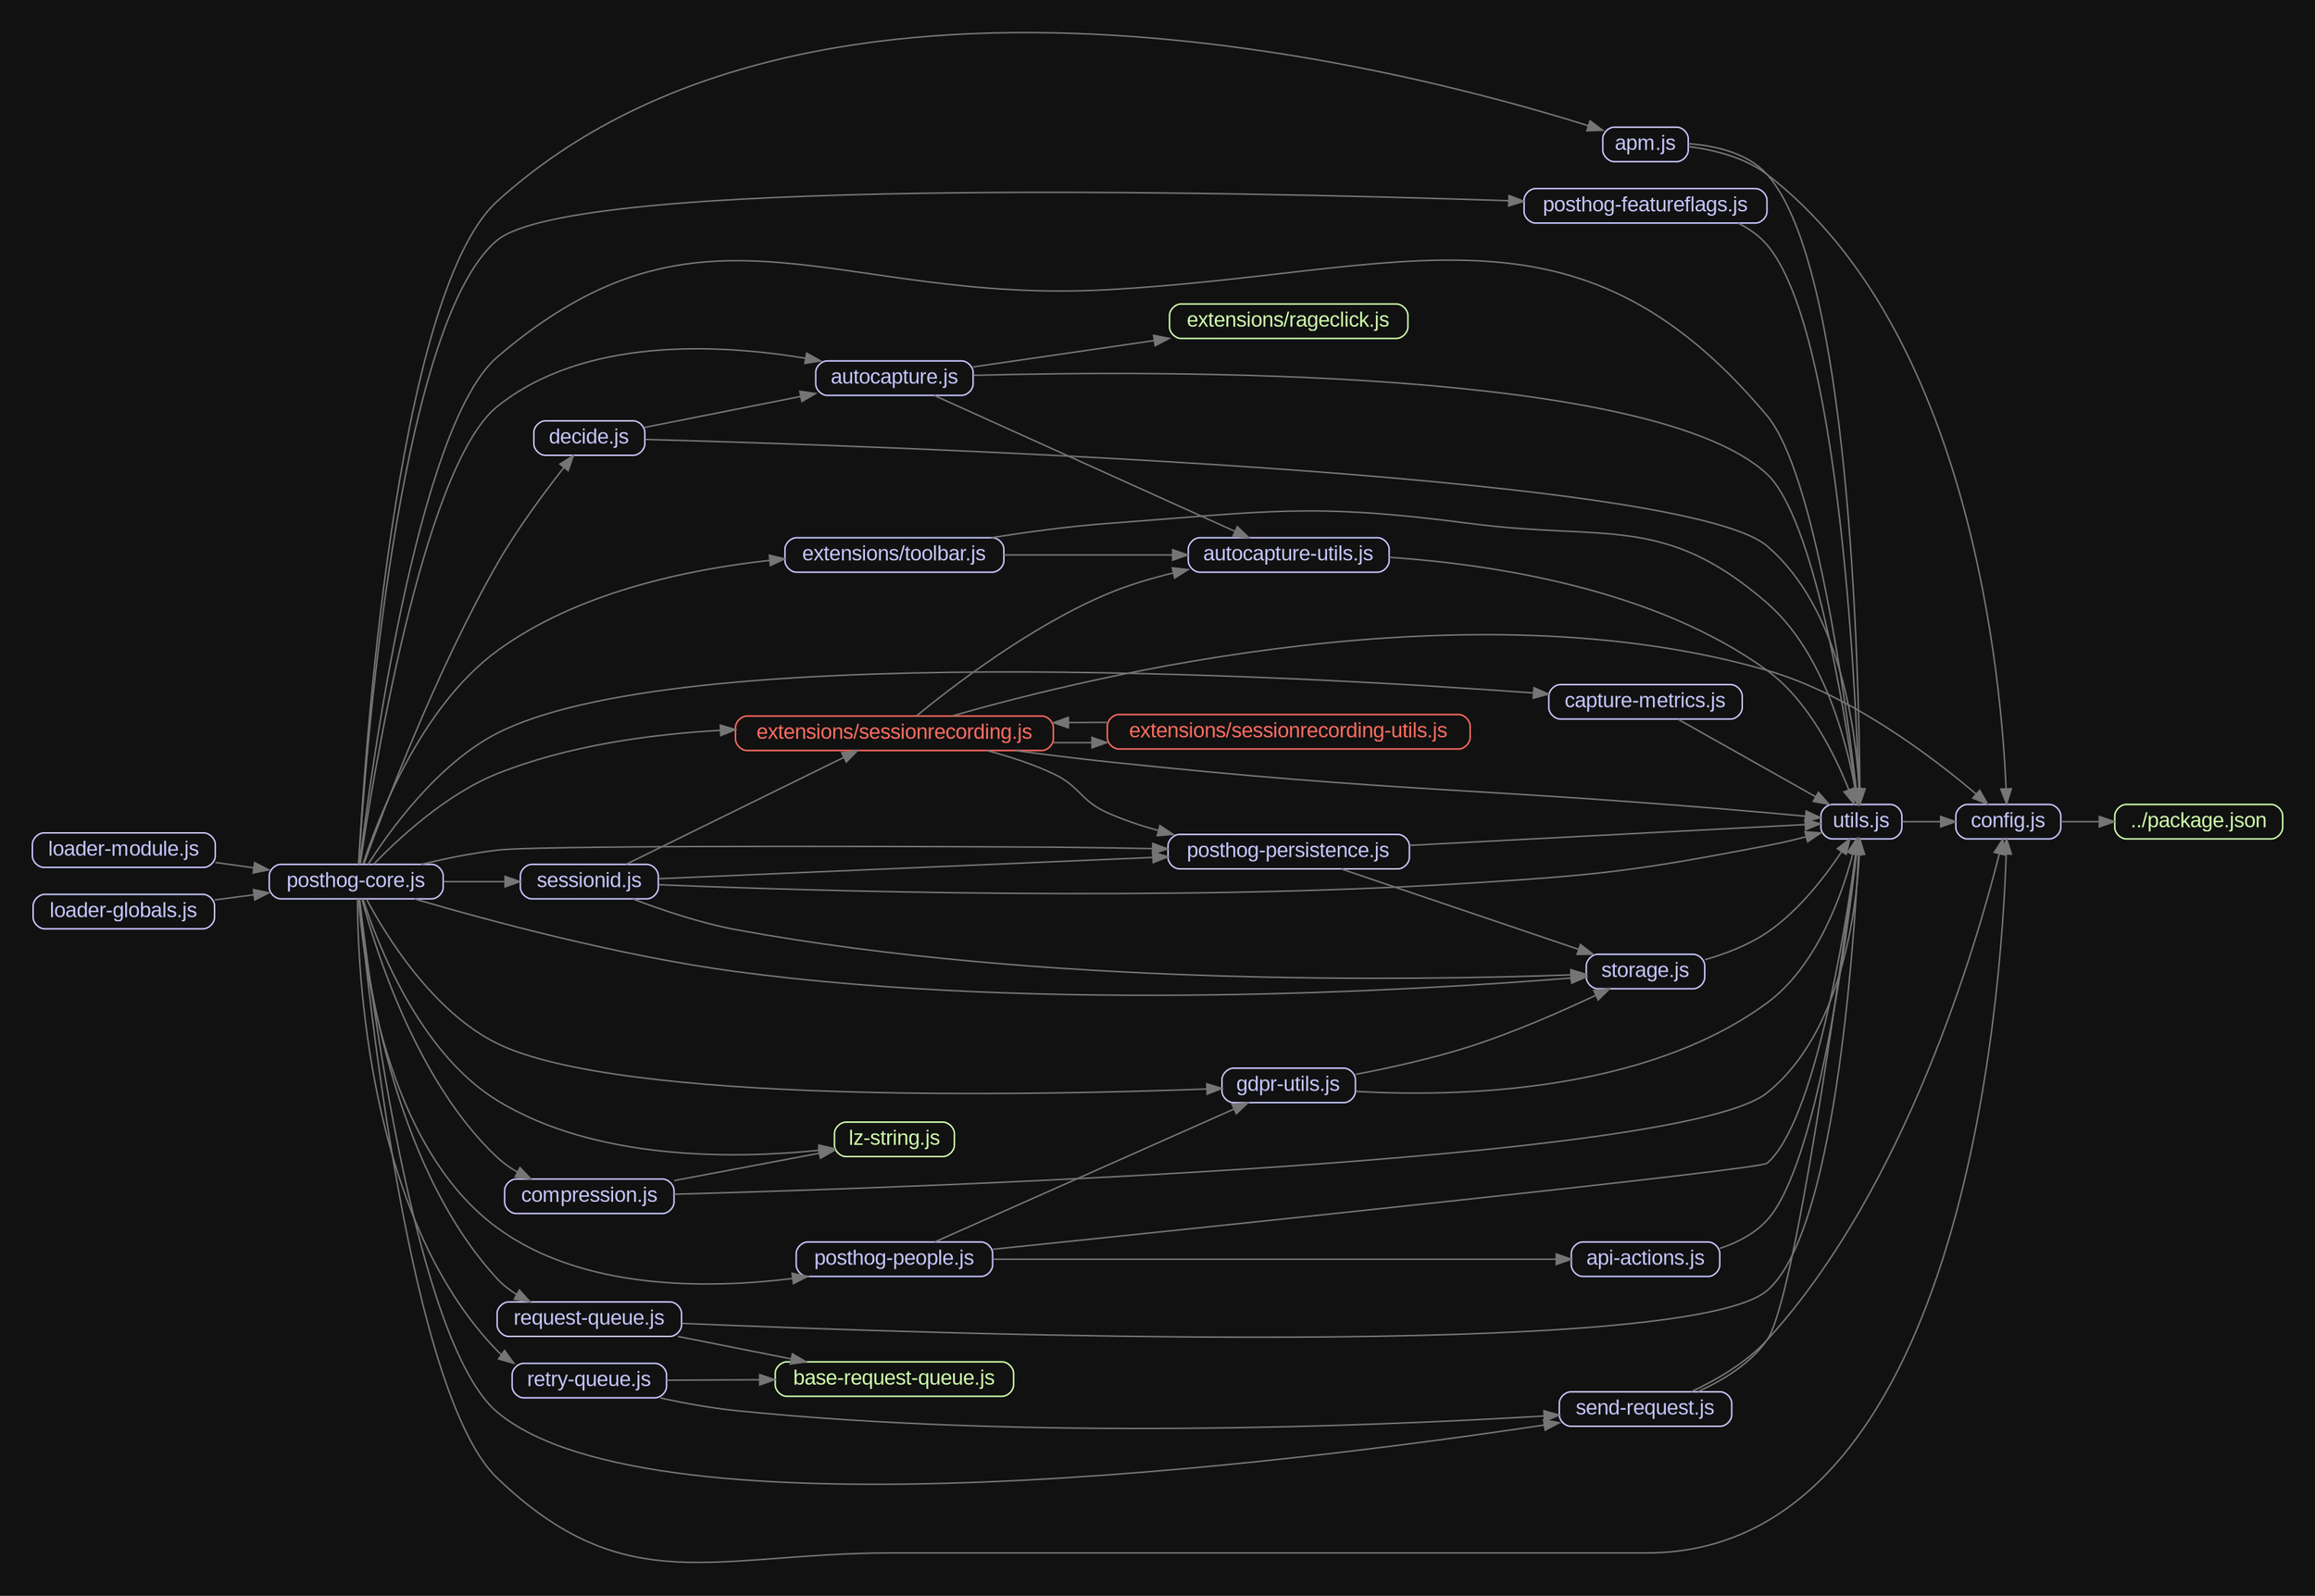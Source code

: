 digraph G {
	graph [bb="0,0,2438,1588.5",
		bgcolor="#111111",
		layout=dot,
		overlap=false,
		pad=0.3,
		rankdir=LR
	];
	node [color="#c6c5fe",
		fontcolor="#c6c5fe",
		fontname=Arial,
		fontsize="14px",
		height=0,
		label="\N",
		shape=box,
		style=rounded
	];
	edge [color="#757575"];
	"../package.json"	[color="#cfffac",
		fontcolor="#cfffac",
		height=0.31944,
		pos="2382,230.08",
		width=1.5556];
	"apm.js" -> "utils.js"	[pos="e,2154.8,983.35 1941.7,264.59 1981.6,258.79 2053.5,255.38 2092,296.08 2139.7,346.43 2152.4,860.12 2154.6,973.16"];
	"config.js"	[height=0.31944,
		pos="2255,230.08",
		width=0.97222];
	"apm.js" -> "config.js"	[pos="e,2219.9,237.61 1941.6,268.29 1991.1,264.99 2096.1,257.05 2184,244.08 2192.5,242.83 2201.4,241.24 2210.1,239.58"];
	"autocapture-utils.js"	[height=0.31944,
		pos="1575,1054.1",
		width=1.8611];
	"autocapture-utils.js" -> "utils.js"	[pos="e,2137.9,1006.6 1642.2,1059.7 1741.8,1066.1 1935.2,1070.9 2092,1028.1 2104.9,1024.5 2118.2,1018.1 2129.3,1011.8"];
	"autocapture.js"	[height=0.31944,
		pos="1202.5,1373.1",
		width=1.4583];
	"autocapture.js" -> "autocapture-utils.js"	[pos="e,1565.9,1065.9 1226.7,1361.5 1267.7,1340.4 1355,1292.7 1418,1238.1 1478.1,1186 1534.9,1109.9 1560.2,1074.1"];
	"autocapture.js" -> "utils.js"	[pos="e,2154.8,1006.9 1255.3,1375.3 1435.6,1382.5 2028.7,1401.7 2092,1347.1 2142.2,1303.8 2152.5,1087.7 2154.5,1017.3"];
	"extensions/rageclick.js"	[color="#cfffac",
		fontcolor="#cfffac",
		height=0.31944,
		pos="1575,1413.1",
		width=2.2083];
	"autocapture.js" -> "extensions/rageclick.js"	[pos="e,1495.5,1403.1 1255.1,1377.8 1298.6,1381.8 1362.4,1388 1418,1394.1 1439.9,1396.5 1463.4,1399.3 1485.5,1401.9"];
	"capture-metrics.js"	[height=0.31944,
		pos="796.5,1101.1",
		width=1.7917];
	"capture-metrics.js" -> "utils.js"	[pos="e,2147.2,1006.8 861.06,1100.7 889.8,1102.7 923.41,1108.4 951,1122.1 971.27,1132.1 966.09,1149.4 987,1158.1 1164,1231.4 1227,1172 \
1418,1158.1 1720,1136 1822,1196.1 2092,1059.1 2112.2,1048.8 2129.8,1029.6 2141.2,1014.8"];
	"utils.js" -> "config.js"	[pos="e,2252.5,241.81 2158.5,983.37 2169.4,897.59 2236.7,366.39 2251.2,251.83"];
	"compression.js"	[height=0.31944,
		pos="796.5,1142.1",
		width=1.5694];
	"decide.js"	[height=0.31944,
		pos="796.5,1454.1",
		width=1.0278];
	"compression.js" -> "utils.js"	[pos="e,2153.7,1006.8 853.03,1135.5 884.53,1134.7 923.09,1138.9 951,1159.1 982.25,1181.7 954.66,1217 987,1238.1 1038.5,1271.6 2043.9,1267.3 \
2092,1229.1 2125.6,1202.4 2145.7,1069.6 2152.4,1016.8"];
	"lz-string.js"	[color="#cfffac",
		fontcolor="#cfffac",
		height=0.31944,
		pos="1202.5,1096.1",
		width=1.1111];
	"compression.js" -> "lz-string.js"	[pos="e,1162.3,1099.4 853.29,1134.9 882.42,1131.2 918.64,1126.4 951,1122.1 967.01,1119.9 970.96,1119 987,1117.1 1043.6,1110.4 1108.8,1104.2 \
1152.3,1100.3"];
	"decide.js" -> "autocapture.js"	[pos="e,1149.7,1369 833.76,1453.8 866.08,1452.2 913.87,1446.6 951,1428.1 970.7,1418.3 966.97,1403.2 987,1394.1 1035,1372.2 1095.2,1368.1 \
1139.6,1368.7"];
	"decide.js" -> "utils.js"	[pos="e,2154.9,1006.7 833.6,1454.7 1033.5,1458 1999.6,1469.2 2092,1379.1 2144.1,1328.2 2153.1,1090.9 2154.7,1017.1"];
	"extensions/sessionrecording-utils.js"	[color="#ff6c60",
		fontcolor="#ff6c60",
		height=0.31944,
		pos="1575,698.08",
		width=3.3611];
	"extensions/sessionrecording.js"	[color="#ff6c60",
		fontcolor="#ff6c60",
		height=0.31944,
		pos="1202.5,658.08",
		width=2.9444];
	"extensions/sessionrecording-utils.js" -> "extensions/sessionrecording.js"	[pos="e,1263,669.62 1454,691.48 1394.2,685.77 1324.1,677.88 1273.2,671.02"];
	"extensions/sessionrecording.js" -> "autocapture-utils.js"	[pos="e,1563.9,1042.6 1308.8,665.09 1347.9,672.91 1389.7,688.31 1418,718.08 1467.9,770.58 1425.2,810.6 1454,877.08 1481.1,939.65 1531.1,\
1003.6 1557.2,1034.7"];
	"extensions/sessionrecording.js" -> "utils.js"	[pos="e,2153.4,983.38 1308.8,655.55 1519.4,652.82 1981.6,659.28 2092,764.08 2122.6,793.13 2144.3,921.48 2152,973.28"];
	"extensions/sessionrecording.js" -> "extensions/sessionrecording-utils.js"	[pos="e,1514.7,686.57 1308.7,663.28 1371.5,669.07 1449.6,677.75 1504.7,685.2"];
	"posthog-persistence.js"	[height=0.31944,
		pos="1575,384.08",
		width=2.2361];
	"extensions/sessionrecording.js" -> "posthog-persistence.js"	[pos="e,1552.6,395.6 1308.7,668.96 1347.2,667.37 1388.6,658.28 1418,632.08 1469.2,586.46 1417.5,540.14 1454,482.08 1476.4,446.47 1516.2,\
417.8 1543.8,400.88"];
	"extensions/sessionrecording.js" -> "config.js"	[pos="e,2219.9,228.31 1308.5,653.23 1348.4,645.9 1390.7,630.48 1418,599.08 1499.5,505.4 1372,415.28 1454,322.08 1553.9,208.56 2056.1,221.19 \
2209.5,227.84"];
	"posthog-persistence.js" -> "utils.js"	[pos="e,2154.4,983.4 1639.2,395.59 1776.1,420.59 2088.1,477.92 2092,482.08 2126.2,518.54 2148.6,879.82 2153.8,973.16"];
	"storage.js"	[height=0.31944,
		pos="1912,502.08",
		width=1.0972];
	"posthog-persistence.js" -> "storage.js"	[pos="e,1872.2,501.09 1655.5,392.6 1669.8,396.49 1683.9,402.08 1696,410.08 1719.1,425.39 1709,445.63 1732,461.08 1770.7,487.04 1823.6,\
496.72 1861.9,500.25"];
	"extensions/toolbar.js"	[height=0.31944,
		pos="1202.5,1016.1",
		width=2.0278];
	"extensions/toolbar.js" -> "autocapture-utils.js"	[pos="e,1507.8,1047.3 1275.8,1023.5 1339.7,1030 1432.5,1039.6 1497.6,1046.2"];
	"extensions/toolbar.js" -> "utils.js"	[pos="e,2127.6,995.68 1275.8,1014.5 1465.8,1010.3 1974.3,999.06 2117.2,995.91"];
	"posthog-featureflags.js"	[height=0.31944,
		pos="796.5,76.077",
		width=2.25];
	"posthog-featureflags.js" -> "utils.js"	[pos="e,2154.9,983.46 842.95,64.503 1030.9,19.653 1753.6,-122.41 2092,249.08 2142,304 2152.9,855.86 2154.7,973.21"];
	"gdpr-utils.js"	[height=0.31944,
		pos="1575,856.08",
		width=1.2361];
	"gdpr-utils.js" -> "utils.js"	[pos="e,2136.3,983.52 1619.6,860.85 1709.8,871.64 1922.9,901.79 2092,962.08 2104.1,966.38 2116.7,972.6 2127.4,978.49"];
	"gdpr-utils.js" -> "storage.js"	[pos="e,1899.8,513.9 1587.1,844.3 1636,792.64 1831.7,585.83 1892.7,521.37"];
	"loader-module.js"	[height=0.31944,
		pos="273.5,760.08",
		width=1.6944];
	"posthog-core.js"	[height=0.31944,
		pos="507.5,780.08",
		width=1.6111];
	"loader-module.js" -> "posthog-core.js"	[pos="e,449.1,775.13 334.55,765.25 366.55,768.01 406.02,771.41 439.07,774.26"];
	"posthog-core.js" -> "apm.js"	[pos="e,1882.4,262.81 513.27,768.51 529.2,729.42 580.92,598.3 606,485.08 620.85,418.01 590.68,223.73 642,178.08 706.42,120.77 1332.1,170.13 \
1418,178.08 1589.3,193.92 1789.8,240.1 1872.4,260.36"];
	"posthog-core.js" -> "autocapture.js"	[pos="e,1151.9,1361.5 565.74,780.55 580.82,783.54 595.74,789.58 606,801.08 659.84,861.38 592.73,1099 642,1163.1 705.25,1245.3 1011.3,1327.3 \
1142,1359.2"];
	"posthog-core.js" -> "capture-metrics.js"	[pos="e,731.78,1106.7 565.51,780.76 580.59,783.75 595.56,789.75 606,801.08 689.24,891.39 556.78,986.63 642,1075.1 662.38,1096.2 693.13,\
1104.1 721.76,1106.2"];
	"posthog-core.js" -> "utils.js"	[pos="e,2154.8,983.35 513.11,768.48 528.51,729.26 578.78,597.81 606,485.08 618.19,434.58 604.5,290.03 642,254.08 766.63,134.58 1246.5,\
194.88 1418,215.08 1560.5,231.86 1590.6,265.63 1732,290.08 1811.3,303.78 2035.5,271.79 2092,329.08 2138.3,375.99 2152,863.23 2154.5,\
973.13"];
	"posthog-core.js" -> "compression.js"	[pos="e,739.84,1150.4 565.65,780.63 580.73,783.63 595.66,789.65 606,801.08 702.29,907.56 541.4,1019.7 642,1122.1 664.33,1144.8 698.92,\
1150.8 729.61,1150.6"];
	"posthog-core.js" -> "decide.js"	[pos="e,759.83,1442.5 565.74,780.28 580.92,783.24 595.88,789.34 606,801.08 686.86,894.84 578.77,1250.6 642,1357.1 666.09,1397.6 714.46,\
1423.9 750.49,1438.8"];
	"posthog-core.js" -> "extensions/sessionrecording.js"	[pos="e,1120.4,646.57 519.21,768.29 540.2,746.12 589.33,698.77 642,680.08 799.18,624.28 996.98,633.39 1110.4,645.47"];
	"posthog-core.js" -> "posthog-persistence.js"	[pos="e,1494.3,383.26 512.12,768.41 530.74,708.66 615.8,438.75 642,410.08 756.12,285.15 821.81,285.72 987,249.08 1080.5,228.33 1340.8,\
192.36 1418,249.08 1461.2,280.79 1413.6,328.91 1454,364.08 1462.7,371.69 1473.3,376.96 1484.4,380.54"];
	"posthog-core.js" -> "extensions/toolbar.js"	[pos="e,1129.2,1016.6 565.67,782.12 580.31,785.21 595.01,790.9 606,801.08 647.17,839.19 599.33,885.64 642,922.08 747.35,1012 822.75,910.7 \
951,963.08 969.52,970.64 968.44,982.62 987,990.08 1028.6,1006.8 1078,1013.6 1118.9,1016"];
	"posthog-core.js" -> "posthog-featureflags.js"	[pos="e,715.25,71.128 513.37,768.53 529.61,729.51 582.23,598.59 606,485.08 623.52,401.41 583.83,164.72 642,102.08 658.25,84.573 681.58,\
76.055 705.15,72.406"];
	"posthog-core.js" -> "gdpr-utils.js"	[pos="e,1530.4,848.98 565.56,786.82 579.34,789.92 593.64,794.45 606,801.08 625.67,811.61 621.32,827.68 642,836.08 642,836.08 1418,836.08 \
1418,836.08 1452.1,838.26 1490.2,843.09 1520.2,847.46"];
	"posthog-people.js"	[height=0.31944,
		pos="1202.5,1217.1",
		width=1.8194];
	"posthog-core.js" -> "posthog-people.js"	[pos="e,1136.7,1213.4 565.62,780.94 580.61,783.95 595.51,789.91 606,801.08 679.27,879.03 565.79,964 642,1039.1 740.74,1136.3 839.36,998.95 \
951,1081.1 981.43,1103.5 958.13,1133.7 987,1158.1 1026,1191 1081.8,1205.6 1126.7,1212.1"];
	"request-queue.js"	[height=0.31944,
		pos="796.5,901.08",
		width=1.7083];
	"posthog-core.js" -> "request-queue.js"	[pos="e,734.69,902.88 565.61,783.61 579.92,786.73 594.46,792.08 606,801.08 634.52,823.32 613.06,852.38 642,874.08 665.43,891.64 696.47,\
899.18 724.52,902.03"];
	"retry-queue.js"	[height=0.31944,
		pos="796.5,700.08",
		width=1.4306];
	"posthog-core.js" -> "retry-queue.js"	[pos="e,745,703.4 529.54,768.55 555.28,754.98 600.55,732.82 642,721.08 671.96,712.59 706.22,707.48 734.76,704.44"];
	"send-request.js"	[height=0.31944,
		pos="1202.5,578.08",
		width=1.5972];
	"posthog-core.js" -> "send-request.js"	[pos="e,1144.8,579.36 510.27,768.57 517.45,726.54 548.56,580.73 642,524.08 700.72,488.48 886.05,501.79 951,524.08 970.17,530.66 968.26,\
544.35 987,552.08 1033.9,571.39 1091.1,577.56 1134.6,579.08"];
	"sessionid.js"	[height=0.31944,
		pos="796.5,464.08",
		width=1.2778];
	"posthog-core.js" -> "sessionid.js"	[pos="e,750.46,461.06 510.02,768.28 516.45,723.64 545.63,563.88 642,490.08 669.79,468.8 708.73,462.39 740.45,461.26"];
	"posthog-core.js" -> "storage.js"	[pos="e,1872.2,494.29 511.33,768.23 524.72,713.23 583.57,483.73 642,444.08 845.12,306.22 1654.6,451.98 1862.3,492.34"];
	"posthog-core.js" -> "config.js"	[pos="e,2240.9,218.56 513.32,768.52 529.39,729.46 581.52,598.44 606,485.08 621.94,411.24 586.18,197.97 642,147.08 701.53,92.803 2014.3,\
110.95 2092,132.08 2148,147.3 2203.8,188.14 2233.1,212.02"];
	"posthog-core.js" -> "lz-string.js"	[pos="e,1162.5,1093.2 565.69,781.17 580.6,784.2 595.42,790.11 606,801.08 669.59,867.04 576.01,940.5 642,1004.1 691.93,1052.2 884.34,1028 \
951,1047.1 967.84,1051.9 970.2,1058.1 987,1063.1 1042.4,1079.3 1108.3,1088 1152.3,1092.3"];
	"posthog-people.js" -> "utils.js"	[pos="e,2155.6,1007 1268.1,1220.1 1461.6,1228.7 2026.8,1249.2 2092,1200.1 2150,1156.4 2156.2,1060.3 2155.8,1017"];
	"posthog-people.js" -> "gdpr-utils.js"	[pos="e,1564.2,867.8 1268,1215.5 1315.5,1210.9 1378.4,1197.1 1418,1158.1 1458.9,1117.8 1429.7,1086 1454,1034.1 1483,972.06 1532.2,907.38 \
1557.6,875.8"];
	"api-actions.js"	[height=0.31944,
		pos="1912,1179.1",
		width=1.375];
	"posthog-people.js" -> "api-actions.js"	[pos="e,1862.2,1181.7 1268.2,1213.6 1404.7,1206.3 1720.5,1189.3 1851.9,1182.2"];
	"request-queue.js" -> "utils.js"	[pos="e,2127.7,993.68 858.24,898.12 887.65,899.04 922.64,903.75 951,918.08 972.05,928.71 965.54,947.28 987,957.08 1042.9,982.6 2030.6,\
989.64 2092,992.08 2100.3,992.41 2109.3,992.81 2117.7,993.2"];
	"base-request-queue.js"	[color="#cfffac",
		fontcolor="#cfffac",
		height=0.31944,
		pos="1202.5,738.08",
		width=2.2083];
	"request-queue.js" -> "base-request-queue.js"	[pos="e,1172.9,749.61 826.23,889.49 897.54,860.71 1082.7,786.02 1163.2,753.54"];
	"retry-queue.js" -> "send-request.js"	[pos="e,1144.8,575.88 834.52,688.53 866.69,677.61 913.84,659.42 951,636.08 969.13,624.69 967.49,612.88 987,604.08 1033.4,583.16 1090.8,\
577.11 1134.6,576.04"];
	"retry-queue.js" -> "base-request-queue.js"	[pos="e,1122.9,730.68 848.26,704.85 914.51,711.08 1031.6,722.09 1112.7,729.72"];
	"send-request.js" -> "utils.js"	[pos="e,2154.6,983.32 1260.2,581.76 1451.2,594.42 2061.1,636.9 2092,665.08 2137.7,706.8 2150.9,906.13 2154.1,973.09"];
	"send-request.js" -> "config.js"	[pos="e,2222.9,218.49 1213.3,566.57 1245.4,528.73 1348.7,404.06 1418,290.08 1437,258.83 1423,235.47 1454,216.08 1703.7,59.889 2088.5,172 \
2213.4,215.14"];
	"sessionid.js" -> "utils.js"	[pos="e,2154.9,983.54 842.7,469.22 1071.3,495.25 2089.1,611.31 2092,614.08 2144.3,663.9 2153.2,899.77 2154.7,973.2"];
	"sessionid.js" -> "extensions/sessionrecording.js"	[pos="e,1096.5,647.49 842.59,472.39 876,480.57 920.8,496.05 951,524.08 978.11,549.22 958.62,575.37 987,599.08 1015,622.5 1051.7,636.67 \
1086.7,645.22"];
	"sessionid.js" -> "posthog-persistence.js"	[pos="e,1494.5,392.27 842.6,459.43 967.2,446.59 1317.9,410.46 1484.2,393.32"];
	"sessionid.js" -> "storage.js"	[pos="e,1872.2,497.61 842.89,463.82 974.77,463.33 1369.3,463.63 1696,482.08 1753.2,485.3 1818.7,491.8 1862.2,496.52"];
	"storage.js" -> "utils.js"	[pos="e,2154.9,983.19 1951.7,504.62 1993.1,509.55 2057.5,523.96 2092,566.08 2143.9,629.34 2153.1,894.33 2154.7,972.98"];
	"api-actions.js" -> "utils.js"	[pos="e,2154.2,1006.9 1961.8,1184.4 2001,1186.1 2055.4,1182 2092,1153.1 2134.9,1119.2 2148.7,1051.8 2153,1017"];
	"config.js" -> "../package.json"	[pos="e,2325.7,230.08 2290.2,230.08 2298.1,230.08 2306.7,230.08 2315.5,230.08"];
	"loader-globals.js"	[height=0.31944,
		pos="273.5,801.08",
		width=1.6806];
	"loader-globals.js" -> "posthog-core.js"	[pos="e,449.36,785.25 334.25,795.67 366.37,792.76 406.08,789.17 439.28,786.16"];
}
